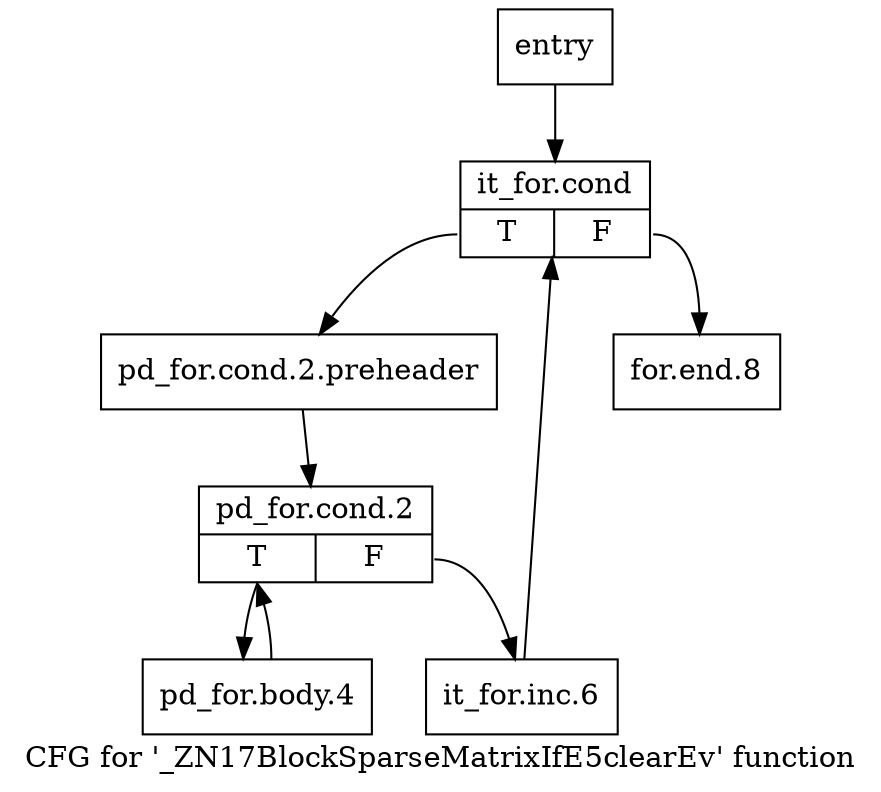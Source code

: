 digraph "CFG for '_ZN17BlockSparseMatrixIfE5clearEv' function" {
	label="CFG for '_ZN17BlockSparseMatrixIfE5clearEv' function";

	Node0x2d479d0 [shape=record,label="{entry}"];
	Node0x2d479d0 -> Node0x2d47a20;
	Node0x2d47a20 [shape=record,label="{it_for.cond|{<s0>T|<s1>F}}"];
	Node0x2d47a20:s0 -> Node0x2d47a70;
	Node0x2d47a20:s1 -> Node0x2d47bb0;
	Node0x2d47a70 [shape=record,label="{pd_for.cond.2.preheader}"];
	Node0x2d47a70 -> Node0x2d47ac0;
	Node0x2d47ac0 [shape=record,label="{pd_for.cond.2|{<s0>T|<s1>F}}"];
	Node0x2d47ac0:s0 -> Node0x2d47b10;
	Node0x2d47ac0:s1 -> Node0x2d47b60;
	Node0x2d47b10 [shape=record,label="{pd_for.body.4}"];
	Node0x2d47b10 -> Node0x2d47ac0;
	Node0x2d47b60 [shape=record,label="{it_for.inc.6}"];
	Node0x2d47b60 -> Node0x2d47a20;
	Node0x2d47bb0 [shape=record,label="{for.end.8}"];
}
